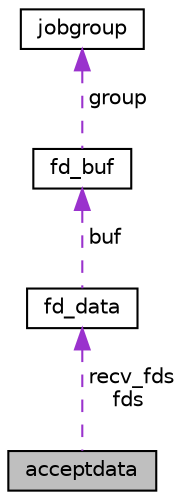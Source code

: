 digraph "acceptdata"
{
 // LATEX_PDF_SIZE
  edge [fontname="Helvetica",fontsize="10",labelfontname="Helvetica",labelfontsize="10"];
  node [fontname="Helvetica",fontsize="10",shape=record];
  Node1 [label="acceptdata",height=0.2,width=0.4,color="black", fillcolor="grey75", style="filled", fontcolor="black",tooltip=" "];
  Node2 -> Node1 [dir="back",color="darkorchid3",fontsize="10",style="dashed",label=" recv_fds\nfds" ,fontname="Helvetica"];
  Node2 [label="fd_data",height=0.2,width=0.4,color="black", fillcolor="white", style="filled",URL="$structfd__data.html",tooltip=" "];
  Node3 -> Node2 [dir="back",color="darkorchid3",fontsize="10",style="dashed",label=" buf" ,fontname="Helvetica"];
  Node3 [label="fd_buf",height=0.2,width=0.4,color="black", fillcolor="white", style="filled",URL="$structfd__buf.html",tooltip=" "];
  Node4 -> Node3 [dir="back",color="darkorchid3",fontsize="10",style="dashed",label=" group" ,fontname="Helvetica"];
  Node4 [label="jobgroup",height=0.2,width=0.4,color="black", fillcolor="white", style="filled",URL="$structjobgroup.html",tooltip=" "];
}
